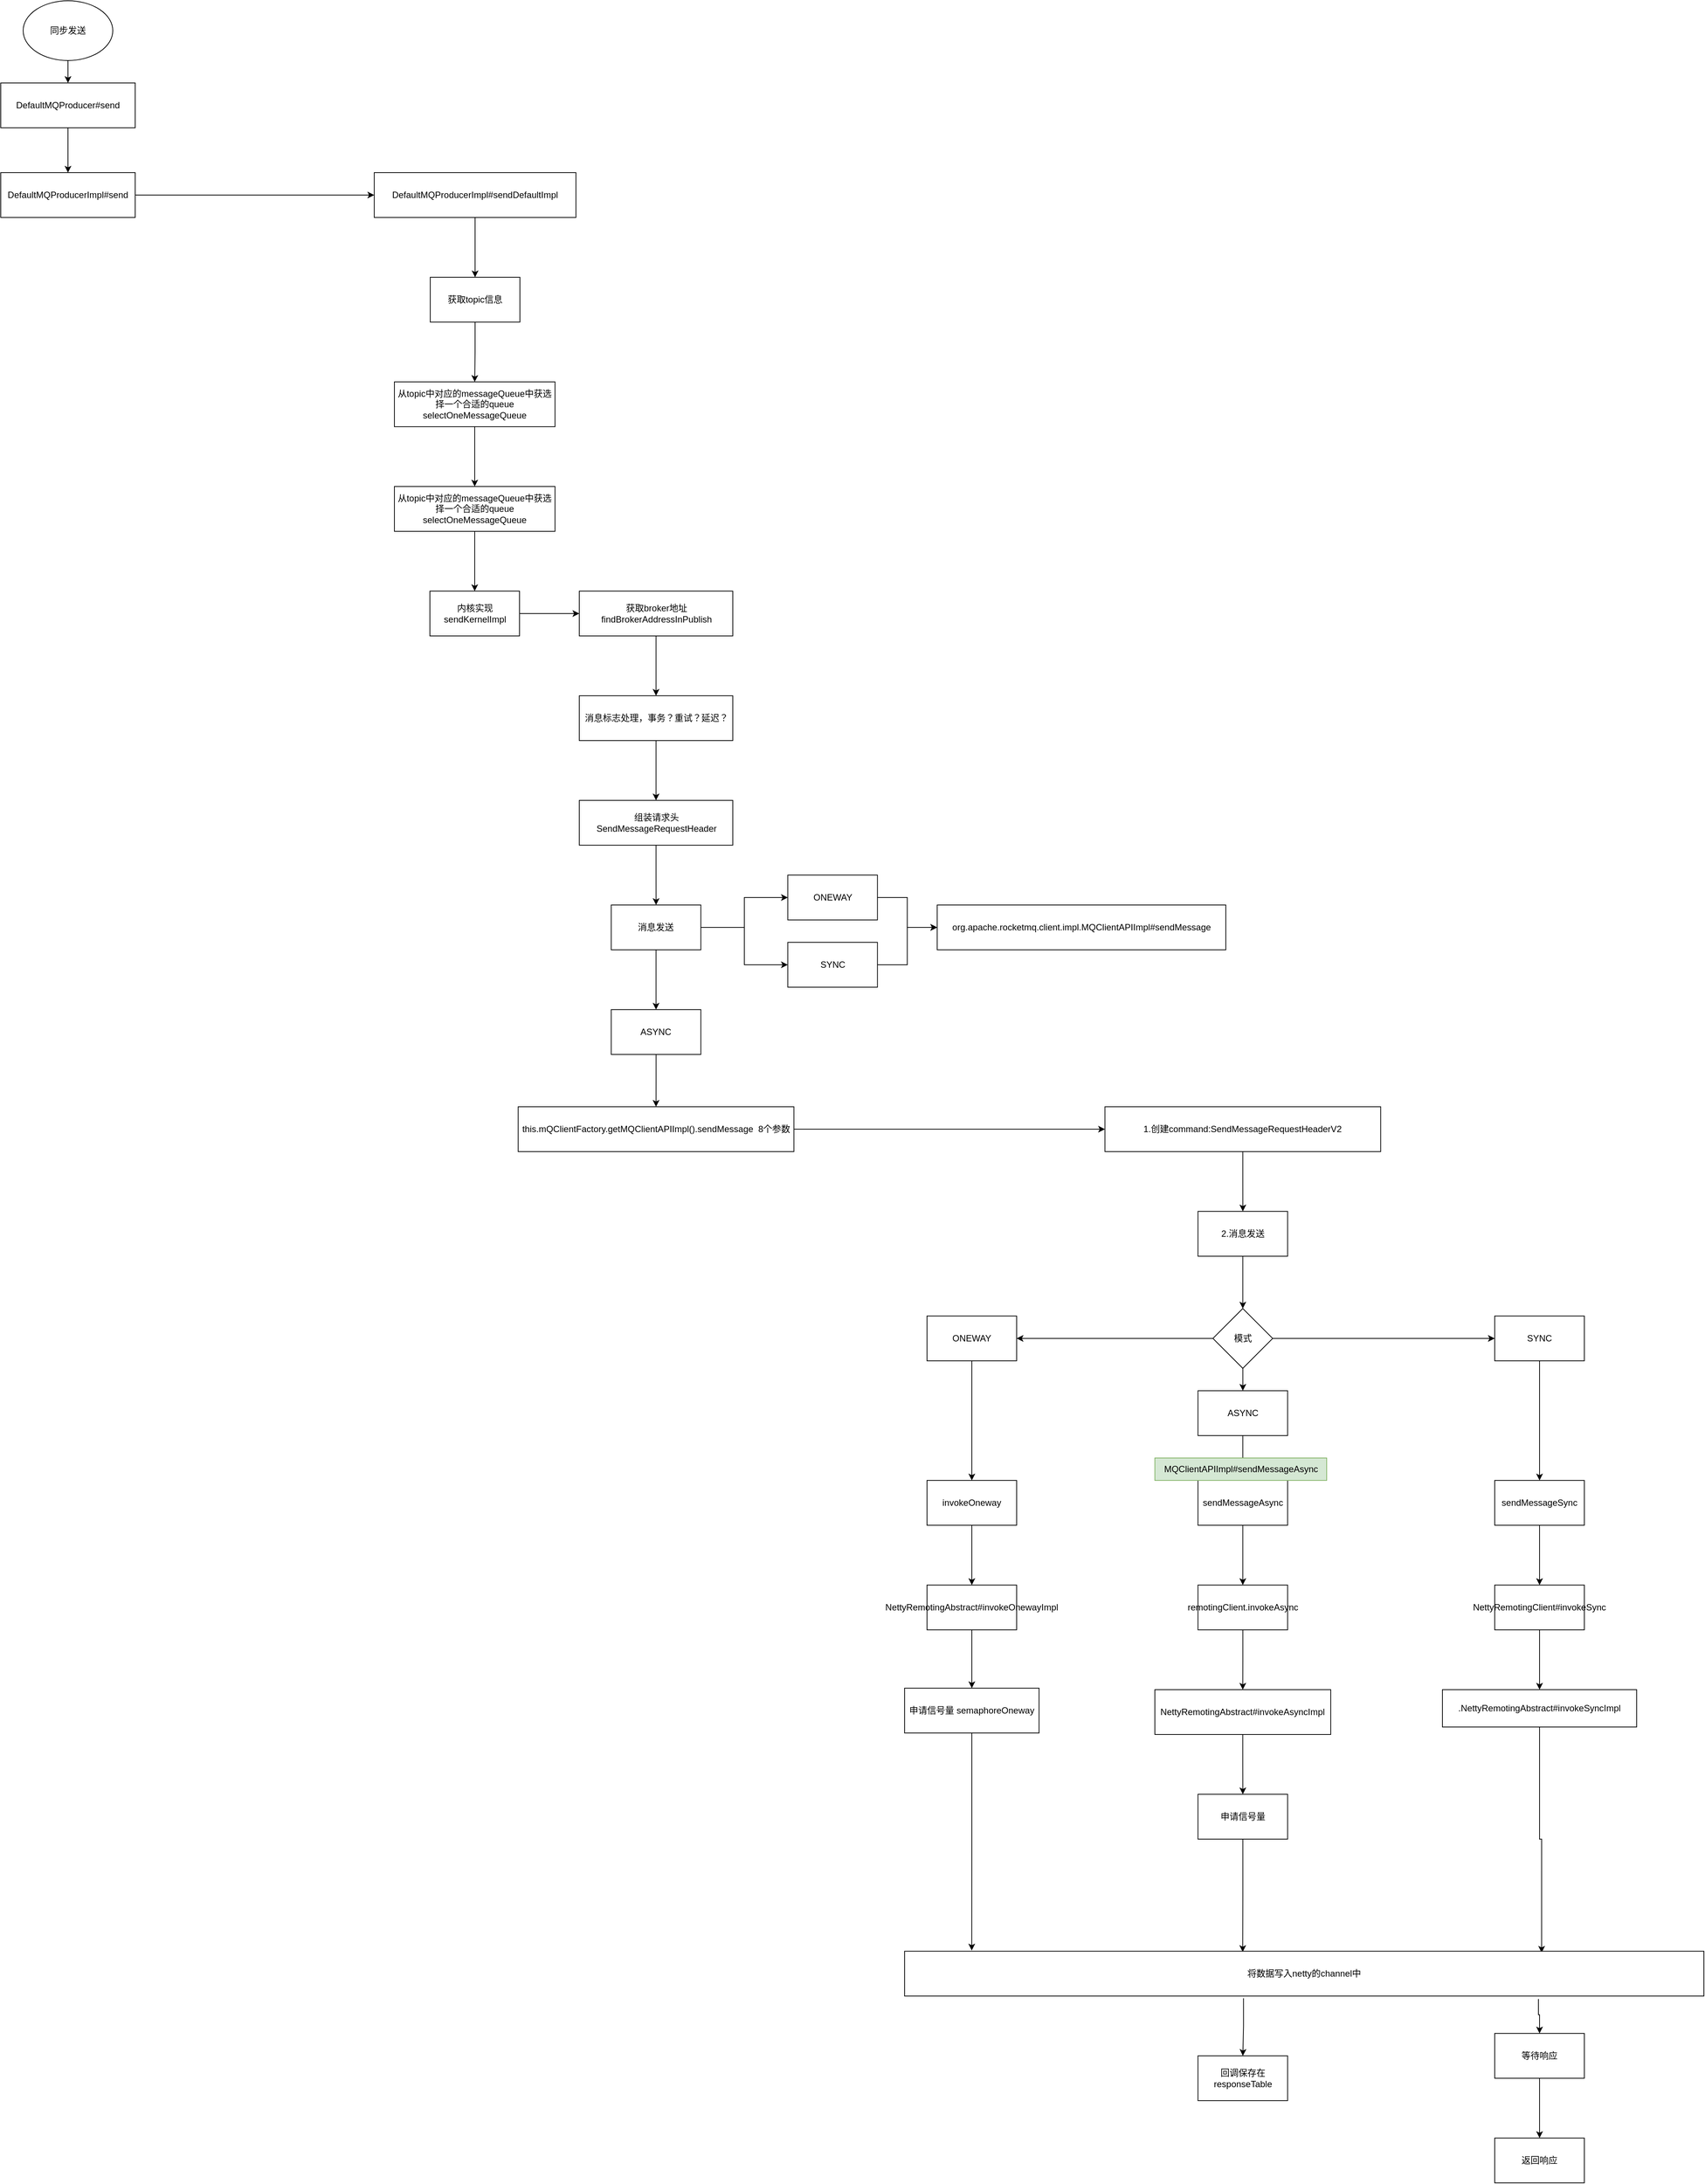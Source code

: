 <mxfile version="22.1.21" type="device">
  <diagram name="第 1 页" id="RjFs4FHUPHLiOyL0ZAF_">
    <mxGraphModel dx="1434" dy="844" grid="1" gridSize="10" guides="1" tooltips="1" connect="1" arrows="1" fold="1" page="1" pageScale="1" pageWidth="827" pageHeight="1169" math="0" shadow="0">
      <root>
        <mxCell id="0" />
        <mxCell id="1" parent="0" />
        <mxCell id="KEK-sTngG19rM-lHNqfz-2" value="" style="edgeStyle=orthogonalEdgeStyle;rounded=0;orthogonalLoop=1;jettySize=auto;html=1;" edge="1" parent="1" source="PM5l2Y6mUOyiycwpW1XM-1" target="KEK-sTngG19rM-lHNqfz-1">
          <mxGeometry relative="1" as="geometry" />
        </mxCell>
        <mxCell id="PM5l2Y6mUOyiycwpW1XM-1" value="DefaultMQProducer#send" style="rounded=0;whiteSpace=wrap;html=1;" parent="1" vertex="1">
          <mxGeometry x="300" y="190" width="180" height="60" as="geometry" />
        </mxCell>
        <mxCell id="KEK-sTngG19rM-lHNqfz-8" value="" style="edgeStyle=orthogonalEdgeStyle;rounded=0;orthogonalLoop=1;jettySize=auto;html=1;" edge="1" parent="1" source="KEK-sTngG19rM-lHNqfz-1" target="KEK-sTngG19rM-lHNqfz-7">
          <mxGeometry relative="1" as="geometry" />
        </mxCell>
        <mxCell id="KEK-sTngG19rM-lHNqfz-1" value="DefaultMQProducerImpl#send" style="rounded=0;whiteSpace=wrap;html=1;" vertex="1" parent="1">
          <mxGeometry x="300" y="310" width="180" height="60" as="geometry" />
        </mxCell>
        <mxCell id="KEK-sTngG19rM-lHNqfz-4" value="" style="edgeStyle=orthogonalEdgeStyle;rounded=0;orthogonalLoop=1;jettySize=auto;html=1;" edge="1" parent="1" source="KEK-sTngG19rM-lHNqfz-3" target="PM5l2Y6mUOyiycwpW1XM-1">
          <mxGeometry relative="1" as="geometry" />
        </mxCell>
        <mxCell id="KEK-sTngG19rM-lHNqfz-3" value="同步发送" style="ellipse;whiteSpace=wrap;html=1;" vertex="1" parent="1">
          <mxGeometry x="330" y="80" width="120" height="80" as="geometry" />
        </mxCell>
        <mxCell id="KEK-sTngG19rM-lHNqfz-10" value="" style="edgeStyle=orthogonalEdgeStyle;rounded=0;orthogonalLoop=1;jettySize=auto;html=1;" edge="1" parent="1" source="KEK-sTngG19rM-lHNqfz-7" target="KEK-sTngG19rM-lHNqfz-9">
          <mxGeometry relative="1" as="geometry" />
        </mxCell>
        <mxCell id="KEK-sTngG19rM-lHNqfz-7" value="DefaultMQProducerImpl#sendDefaultImpl" style="rounded=0;whiteSpace=wrap;html=1;" vertex="1" parent="1">
          <mxGeometry x="800" y="310" width="270" height="60" as="geometry" />
        </mxCell>
        <mxCell id="KEK-sTngG19rM-lHNqfz-12" value="" style="edgeStyle=orthogonalEdgeStyle;rounded=0;orthogonalLoop=1;jettySize=auto;html=1;" edge="1" parent="1" source="KEK-sTngG19rM-lHNqfz-9" target="KEK-sTngG19rM-lHNqfz-11">
          <mxGeometry relative="1" as="geometry" />
        </mxCell>
        <mxCell id="KEK-sTngG19rM-lHNqfz-9" value="获取topic信息" style="whiteSpace=wrap;html=1;rounded=0;" vertex="1" parent="1">
          <mxGeometry x="875" y="450" width="120" height="60" as="geometry" />
        </mxCell>
        <mxCell id="KEK-sTngG19rM-lHNqfz-14" value="" style="edgeStyle=orthogonalEdgeStyle;rounded=0;orthogonalLoop=1;jettySize=auto;html=1;" edge="1" parent="1" source="KEK-sTngG19rM-lHNqfz-11" target="KEK-sTngG19rM-lHNqfz-13">
          <mxGeometry relative="1" as="geometry" />
        </mxCell>
        <mxCell id="KEK-sTngG19rM-lHNqfz-11" value="从topic中对应的messageQueue中获选择一个合适的queue&lt;br&gt;selectOneMessageQueue" style="whiteSpace=wrap;html=1;rounded=0;" vertex="1" parent="1">
          <mxGeometry x="827" y="590" width="215" height="60" as="geometry" />
        </mxCell>
        <mxCell id="KEK-sTngG19rM-lHNqfz-16" value="" style="edgeStyle=orthogonalEdgeStyle;rounded=0;orthogonalLoop=1;jettySize=auto;html=1;" edge="1" parent="1" source="KEK-sTngG19rM-lHNqfz-13" target="KEK-sTngG19rM-lHNqfz-15">
          <mxGeometry relative="1" as="geometry" />
        </mxCell>
        <mxCell id="KEK-sTngG19rM-lHNqfz-13" value="从topic中对应的messageQueue中获选择一个合适的queue&lt;br&gt;selectOneMessageQueue" style="whiteSpace=wrap;html=1;rounded=0;" vertex="1" parent="1">
          <mxGeometry x="827" y="730" width="215" height="60" as="geometry" />
        </mxCell>
        <mxCell id="KEK-sTngG19rM-lHNqfz-18" value="" style="edgeStyle=orthogonalEdgeStyle;rounded=0;orthogonalLoop=1;jettySize=auto;html=1;" edge="1" parent="1" source="KEK-sTngG19rM-lHNqfz-15" target="KEK-sTngG19rM-lHNqfz-17">
          <mxGeometry relative="1" as="geometry" />
        </mxCell>
        <mxCell id="KEK-sTngG19rM-lHNqfz-15" value="内核实现&lt;br&gt;sendKernelImpl" style="whiteSpace=wrap;html=1;rounded=0;" vertex="1" parent="1">
          <mxGeometry x="874.5" y="870" width="120" height="60" as="geometry" />
        </mxCell>
        <mxCell id="KEK-sTngG19rM-lHNqfz-20" value="" style="edgeStyle=orthogonalEdgeStyle;rounded=0;orthogonalLoop=1;jettySize=auto;html=1;" edge="1" parent="1" source="KEK-sTngG19rM-lHNqfz-17" target="KEK-sTngG19rM-lHNqfz-19">
          <mxGeometry relative="1" as="geometry" />
        </mxCell>
        <mxCell id="KEK-sTngG19rM-lHNqfz-17" value="获取broker地址&lt;br&gt;findBrokerAddressInPublish" style="whiteSpace=wrap;html=1;rounded=0;" vertex="1" parent="1">
          <mxGeometry x="1074.5" y="870" width="205.5" height="60" as="geometry" />
        </mxCell>
        <mxCell id="KEK-sTngG19rM-lHNqfz-22" value="" style="edgeStyle=orthogonalEdgeStyle;rounded=0;orthogonalLoop=1;jettySize=auto;html=1;" edge="1" parent="1" source="KEK-sTngG19rM-lHNqfz-19" target="KEK-sTngG19rM-lHNqfz-21">
          <mxGeometry relative="1" as="geometry" />
        </mxCell>
        <mxCell id="KEK-sTngG19rM-lHNqfz-19" value="消息标志处理，事务？重试？延迟？" style="whiteSpace=wrap;html=1;rounded=0;" vertex="1" parent="1">
          <mxGeometry x="1074.5" y="1010" width="205.5" height="60" as="geometry" />
        </mxCell>
        <mxCell id="KEK-sTngG19rM-lHNqfz-24" value="" style="edgeStyle=orthogonalEdgeStyle;rounded=0;orthogonalLoop=1;jettySize=auto;html=1;" edge="1" parent="1" source="KEK-sTngG19rM-lHNqfz-21" target="KEK-sTngG19rM-lHNqfz-23">
          <mxGeometry relative="1" as="geometry" />
        </mxCell>
        <mxCell id="KEK-sTngG19rM-lHNqfz-21" value="组装请求头&lt;br&gt;SendMessageRequestHeader" style="whiteSpace=wrap;html=1;rounded=0;" vertex="1" parent="1">
          <mxGeometry x="1074.5" y="1150" width="205.5" height="60" as="geometry" />
        </mxCell>
        <mxCell id="KEK-sTngG19rM-lHNqfz-26" value="" style="edgeStyle=orthogonalEdgeStyle;rounded=0;orthogonalLoop=1;jettySize=auto;html=1;" edge="1" parent="1" source="KEK-sTngG19rM-lHNqfz-23" target="KEK-sTngG19rM-lHNqfz-25">
          <mxGeometry relative="1" as="geometry" />
        </mxCell>
        <mxCell id="KEK-sTngG19rM-lHNqfz-28" value="" style="edgeStyle=orthogonalEdgeStyle;rounded=0;orthogonalLoop=1;jettySize=auto;html=1;" edge="1" parent="1" source="KEK-sTngG19rM-lHNqfz-23" target="KEK-sTngG19rM-lHNqfz-27">
          <mxGeometry relative="1" as="geometry" />
        </mxCell>
        <mxCell id="KEK-sTngG19rM-lHNqfz-32" value="" style="edgeStyle=orthogonalEdgeStyle;rounded=0;orthogonalLoop=1;jettySize=auto;html=1;" edge="1" parent="1" source="KEK-sTngG19rM-lHNqfz-23" target="KEK-sTngG19rM-lHNqfz-31">
          <mxGeometry relative="1" as="geometry" />
        </mxCell>
        <mxCell id="KEK-sTngG19rM-lHNqfz-23" value="消息发送" style="whiteSpace=wrap;html=1;rounded=0;" vertex="1" parent="1">
          <mxGeometry x="1117.25" y="1290" width="120" height="60" as="geometry" />
        </mxCell>
        <mxCell id="KEK-sTngG19rM-lHNqfz-30" value="" style="edgeStyle=orthogonalEdgeStyle;rounded=0;orthogonalLoop=1;jettySize=auto;html=1;" edge="1" parent="1" source="KEK-sTngG19rM-lHNqfz-25" target="KEK-sTngG19rM-lHNqfz-29">
          <mxGeometry relative="1" as="geometry" />
        </mxCell>
        <mxCell id="KEK-sTngG19rM-lHNqfz-25" value="ASYNC" style="whiteSpace=wrap;html=1;rounded=0;" vertex="1" parent="1">
          <mxGeometry x="1117.25" y="1430" width="120" height="60" as="geometry" />
        </mxCell>
        <mxCell id="KEK-sTngG19rM-lHNqfz-34" value="" style="edgeStyle=orthogonalEdgeStyle;rounded=0;orthogonalLoop=1;jettySize=auto;html=1;" edge="1" parent="1" source="KEK-sTngG19rM-lHNqfz-27" target="KEK-sTngG19rM-lHNqfz-33">
          <mxGeometry relative="1" as="geometry" />
        </mxCell>
        <mxCell id="KEK-sTngG19rM-lHNqfz-27" value="ONEWAY" style="whiteSpace=wrap;html=1;rounded=0;" vertex="1" parent="1">
          <mxGeometry x="1353.63" y="1250" width="120" height="60" as="geometry" />
        </mxCell>
        <mxCell id="KEK-sTngG19rM-lHNqfz-37" value="" style="edgeStyle=orthogonalEdgeStyle;rounded=0;orthogonalLoop=1;jettySize=auto;html=1;exitX=1;exitY=0.5;exitDx=0;exitDy=0;" edge="1" parent="1" source="KEK-sTngG19rM-lHNqfz-29" target="KEK-sTngG19rM-lHNqfz-36">
          <mxGeometry relative="1" as="geometry">
            <mxPoint x="1660" y="1590" as="sourcePoint" />
          </mxGeometry>
        </mxCell>
        <mxCell id="KEK-sTngG19rM-lHNqfz-29" value="this.mQClientFactory.getMQClientAPIImpl().sendMessage&amp;nbsp; 8个参数" style="whiteSpace=wrap;html=1;rounded=0;" vertex="1" parent="1">
          <mxGeometry x="992.69" y="1560" width="369.12" height="60" as="geometry" />
        </mxCell>
        <mxCell id="KEK-sTngG19rM-lHNqfz-35" style="edgeStyle=orthogonalEdgeStyle;rounded=0;orthogonalLoop=1;jettySize=auto;html=1;entryX=0;entryY=0.5;entryDx=0;entryDy=0;" edge="1" parent="1" source="KEK-sTngG19rM-lHNqfz-31" target="KEK-sTngG19rM-lHNqfz-33">
          <mxGeometry relative="1" as="geometry" />
        </mxCell>
        <mxCell id="KEK-sTngG19rM-lHNqfz-31" value="SYNC" style="whiteSpace=wrap;html=1;rounded=0;" vertex="1" parent="1">
          <mxGeometry x="1353.63" y="1340" width="120" height="60" as="geometry" />
        </mxCell>
        <mxCell id="KEK-sTngG19rM-lHNqfz-33" value="org.apache.rocketmq.client.impl.MQClientAPIImpl#sendMessage" style="whiteSpace=wrap;html=1;rounded=0;" vertex="1" parent="1">
          <mxGeometry x="1553.63" y="1290" width="386.37" height="60" as="geometry" />
        </mxCell>
        <mxCell id="KEK-sTngG19rM-lHNqfz-39" value="" style="edgeStyle=orthogonalEdgeStyle;rounded=0;orthogonalLoop=1;jettySize=auto;html=1;" edge="1" parent="1" source="KEK-sTngG19rM-lHNqfz-36" target="KEK-sTngG19rM-lHNqfz-38">
          <mxGeometry relative="1" as="geometry" />
        </mxCell>
        <mxCell id="KEK-sTngG19rM-lHNqfz-36" value="1.创建command:SendMessageRequestHeaderV2" style="whiteSpace=wrap;html=1;rounded=0;" vertex="1" parent="1">
          <mxGeometry x="1778.19" y="1560" width="369.12" height="60" as="geometry" />
        </mxCell>
        <mxCell id="KEK-sTngG19rM-lHNqfz-41" value="" style="edgeStyle=orthogonalEdgeStyle;rounded=0;orthogonalLoop=1;jettySize=auto;html=1;" edge="1" parent="1" source="KEK-sTngG19rM-lHNqfz-38" target="KEK-sTngG19rM-lHNqfz-40">
          <mxGeometry relative="1" as="geometry" />
        </mxCell>
        <mxCell id="KEK-sTngG19rM-lHNqfz-38" value="2.消息发送" style="whiteSpace=wrap;html=1;rounded=0;" vertex="1" parent="1">
          <mxGeometry x="1902.75" y="1700" width="120" height="60" as="geometry" />
        </mxCell>
        <mxCell id="KEK-sTngG19rM-lHNqfz-43" value="" style="edgeStyle=orthogonalEdgeStyle;rounded=0;orthogonalLoop=1;jettySize=auto;html=1;" edge="1" parent="1" source="KEK-sTngG19rM-lHNqfz-40" target="KEK-sTngG19rM-lHNqfz-42">
          <mxGeometry relative="1" as="geometry" />
        </mxCell>
        <mxCell id="KEK-sTngG19rM-lHNqfz-47" value="" style="edgeStyle=orthogonalEdgeStyle;rounded=0;orthogonalLoop=1;jettySize=auto;html=1;" edge="1" parent="1" source="KEK-sTngG19rM-lHNqfz-40" target="KEK-sTngG19rM-lHNqfz-46">
          <mxGeometry relative="1" as="geometry" />
        </mxCell>
        <mxCell id="KEK-sTngG19rM-lHNqfz-49" value="" style="edgeStyle=orthogonalEdgeStyle;rounded=0;orthogonalLoop=1;jettySize=auto;html=1;" edge="1" parent="1" source="KEK-sTngG19rM-lHNqfz-40" target="KEK-sTngG19rM-lHNqfz-48">
          <mxGeometry relative="1" as="geometry" />
        </mxCell>
        <mxCell id="KEK-sTngG19rM-lHNqfz-40" value="模式" style="rhombus;whiteSpace=wrap;html=1;rounded=0;" vertex="1" parent="1">
          <mxGeometry x="1922.75" y="1830" width="80" height="80" as="geometry" />
        </mxCell>
        <mxCell id="KEK-sTngG19rM-lHNqfz-45" value="" style="edgeStyle=orthogonalEdgeStyle;rounded=0;orthogonalLoop=1;jettySize=auto;html=1;" edge="1" parent="1" source="KEK-sTngG19rM-lHNqfz-42" target="KEK-sTngG19rM-lHNqfz-44">
          <mxGeometry relative="1" as="geometry" />
        </mxCell>
        <mxCell id="KEK-sTngG19rM-lHNqfz-42" value="ONEWAY" style="whiteSpace=wrap;html=1;rounded=0;" vertex="1" parent="1">
          <mxGeometry x="1540" y="1840" width="120" height="60" as="geometry" />
        </mxCell>
        <mxCell id="KEK-sTngG19rM-lHNqfz-66" value="" style="edgeStyle=orthogonalEdgeStyle;rounded=0;orthogonalLoop=1;jettySize=auto;html=1;" edge="1" parent="1" source="KEK-sTngG19rM-lHNqfz-44" target="KEK-sTngG19rM-lHNqfz-65">
          <mxGeometry relative="1" as="geometry" />
        </mxCell>
        <mxCell id="KEK-sTngG19rM-lHNqfz-44" value="invokeOneway" style="whiteSpace=wrap;html=1;rounded=0;" vertex="1" parent="1">
          <mxGeometry x="1540" y="2060" width="120" height="60" as="geometry" />
        </mxCell>
        <mxCell id="KEK-sTngG19rM-lHNqfz-53" value="" style="edgeStyle=orthogonalEdgeStyle;rounded=0;orthogonalLoop=1;jettySize=auto;html=1;" edge="1" parent="1" source="KEK-sTngG19rM-lHNqfz-46" target="KEK-sTngG19rM-lHNqfz-52">
          <mxGeometry relative="1" as="geometry" />
        </mxCell>
        <mxCell id="KEK-sTngG19rM-lHNqfz-46" value="ASYNC" style="whiteSpace=wrap;html=1;rounded=0;" vertex="1" parent="1">
          <mxGeometry x="1902.75" y="1940" width="120" height="60" as="geometry" />
        </mxCell>
        <mxCell id="KEK-sTngG19rM-lHNqfz-51" value="" style="edgeStyle=orthogonalEdgeStyle;rounded=0;orthogonalLoop=1;jettySize=auto;html=1;" edge="1" parent="1" source="KEK-sTngG19rM-lHNqfz-48" target="KEK-sTngG19rM-lHNqfz-50">
          <mxGeometry relative="1" as="geometry" />
        </mxCell>
        <mxCell id="KEK-sTngG19rM-lHNqfz-48" value="SYNC" style="whiteSpace=wrap;html=1;rounded=0;" vertex="1" parent="1">
          <mxGeometry x="2300" y="1840" width="120" height="60" as="geometry" />
        </mxCell>
        <mxCell id="KEK-sTngG19rM-lHNqfz-72" value="" style="edgeStyle=orthogonalEdgeStyle;rounded=0;orthogonalLoop=1;jettySize=auto;html=1;" edge="1" parent="1" source="KEK-sTngG19rM-lHNqfz-50" target="KEK-sTngG19rM-lHNqfz-71">
          <mxGeometry relative="1" as="geometry" />
        </mxCell>
        <mxCell id="KEK-sTngG19rM-lHNqfz-50" value="sendMessageSync" style="whiteSpace=wrap;html=1;rounded=0;" vertex="1" parent="1">
          <mxGeometry x="2300" y="2060" width="120" height="60" as="geometry" />
        </mxCell>
        <mxCell id="KEK-sTngG19rM-lHNqfz-56" value="" style="edgeStyle=orthogonalEdgeStyle;rounded=0;orthogonalLoop=1;jettySize=auto;html=1;" edge="1" parent="1" source="KEK-sTngG19rM-lHNqfz-52" target="KEK-sTngG19rM-lHNqfz-55">
          <mxGeometry relative="1" as="geometry" />
        </mxCell>
        <mxCell id="KEK-sTngG19rM-lHNqfz-52" value="sendMessageAsync" style="whiteSpace=wrap;html=1;rounded=0;" vertex="1" parent="1">
          <mxGeometry x="1902.75" y="2060" width="120" height="60" as="geometry" />
        </mxCell>
        <mxCell id="KEK-sTngG19rM-lHNqfz-54" value="MQClientAPIImpl#sendMessageAsync" style="text;html=1;align=center;verticalAlign=middle;resizable=0;points=[];autosize=1;strokeColor=#82b366;fillColor=#d5e8d4;" vertex="1" parent="1">
          <mxGeometry x="1845.03" y="2030" width="230" height="30" as="geometry" />
        </mxCell>
        <mxCell id="KEK-sTngG19rM-lHNqfz-58" value="" style="edgeStyle=orthogonalEdgeStyle;rounded=0;orthogonalLoop=1;jettySize=auto;html=1;" edge="1" parent="1" source="KEK-sTngG19rM-lHNqfz-55" target="KEK-sTngG19rM-lHNqfz-57">
          <mxGeometry relative="1" as="geometry" />
        </mxCell>
        <mxCell id="KEK-sTngG19rM-lHNqfz-55" value="remotingClient.invokeAsync" style="whiteSpace=wrap;html=1;rounded=0;" vertex="1" parent="1">
          <mxGeometry x="1902.75" y="2200" width="120" height="60" as="geometry" />
        </mxCell>
        <mxCell id="KEK-sTngG19rM-lHNqfz-60" value="" style="edgeStyle=orthogonalEdgeStyle;rounded=0;orthogonalLoop=1;jettySize=auto;html=1;" edge="1" parent="1" source="KEK-sTngG19rM-lHNqfz-57" target="KEK-sTngG19rM-lHNqfz-59">
          <mxGeometry relative="1" as="geometry" />
        </mxCell>
        <mxCell id="KEK-sTngG19rM-lHNqfz-57" value="NettyRemotingAbstract#invokeAsyncImpl" style="whiteSpace=wrap;html=1;rounded=0;" vertex="1" parent="1">
          <mxGeometry x="1845.03" y="2340" width="235.44" height="60" as="geometry" />
        </mxCell>
        <mxCell id="KEK-sTngG19rM-lHNqfz-62" value="" style="edgeStyle=orthogonalEdgeStyle;rounded=0;orthogonalLoop=1;jettySize=auto;html=1;entryX=0.423;entryY=0.017;entryDx=0;entryDy=0;entryPerimeter=0;" edge="1" parent="1" source="KEK-sTngG19rM-lHNqfz-59" target="KEK-sTngG19rM-lHNqfz-81">
          <mxGeometry relative="1" as="geometry">
            <mxPoint x="1962.75" y="2620" as="targetPoint" />
          </mxGeometry>
        </mxCell>
        <mxCell id="KEK-sTngG19rM-lHNqfz-59" value="申请信号量" style="whiteSpace=wrap;html=1;rounded=0;" vertex="1" parent="1">
          <mxGeometry x="1902.75" y="2480" width="120" height="60" as="geometry" />
        </mxCell>
        <mxCell id="KEK-sTngG19rM-lHNqfz-63" value="回调保存在responseTable" style="whiteSpace=wrap;html=1;rounded=0;" vertex="1" parent="1">
          <mxGeometry x="1902.75" y="2830" width="120" height="60" as="geometry" />
        </mxCell>
        <mxCell id="KEK-sTngG19rM-lHNqfz-68" value="" style="edgeStyle=orthogonalEdgeStyle;rounded=0;orthogonalLoop=1;jettySize=auto;html=1;" edge="1" parent="1" source="KEK-sTngG19rM-lHNqfz-65" target="KEK-sTngG19rM-lHNqfz-67">
          <mxGeometry relative="1" as="geometry" />
        </mxCell>
        <mxCell id="KEK-sTngG19rM-lHNqfz-65" value="NettyRemotingAbstract#invokeOnewayImpl" style="whiteSpace=wrap;html=1;rounded=0;" vertex="1" parent="1">
          <mxGeometry x="1540" y="2200" width="120" height="60" as="geometry" />
        </mxCell>
        <mxCell id="KEK-sTngG19rM-lHNqfz-70" value="" style="edgeStyle=orthogonalEdgeStyle;rounded=0;orthogonalLoop=1;jettySize=auto;html=1;entryX=0.084;entryY=-0.017;entryDx=0;entryDy=0;entryPerimeter=0;" edge="1" parent="1" source="KEK-sTngG19rM-lHNqfz-67" target="KEK-sTngG19rM-lHNqfz-81">
          <mxGeometry relative="1" as="geometry">
            <mxPoint x="1600" y="2478" as="targetPoint" />
          </mxGeometry>
        </mxCell>
        <mxCell id="KEK-sTngG19rM-lHNqfz-67" value="申请信号量&amp;nbsp;semaphoreOneway" style="whiteSpace=wrap;html=1;rounded=0;" vertex="1" parent="1">
          <mxGeometry x="1510" y="2338" width="180" height="60" as="geometry" />
        </mxCell>
        <mxCell id="KEK-sTngG19rM-lHNqfz-74" value="" style="edgeStyle=orthogonalEdgeStyle;rounded=0;orthogonalLoop=1;jettySize=auto;html=1;" edge="1" parent="1" source="KEK-sTngG19rM-lHNqfz-71" target="KEK-sTngG19rM-lHNqfz-73">
          <mxGeometry relative="1" as="geometry" />
        </mxCell>
        <mxCell id="KEK-sTngG19rM-lHNqfz-71" value="NettyRemotingClient#invokeSync" style="whiteSpace=wrap;html=1;rounded=0;" vertex="1" parent="1">
          <mxGeometry x="2300" y="2200" width="120" height="60" as="geometry" />
        </mxCell>
        <mxCell id="KEK-sTngG19rM-lHNqfz-76" value="" style="edgeStyle=orthogonalEdgeStyle;rounded=0;orthogonalLoop=1;jettySize=auto;html=1;entryX=0.797;entryY=0.033;entryDx=0;entryDy=0;entryPerimeter=0;" edge="1" parent="1" source="KEK-sTngG19rM-lHNqfz-73" target="KEK-sTngG19rM-lHNqfz-81">
          <mxGeometry relative="1" as="geometry">
            <mxPoint x="2360" y="2470" as="targetPoint" />
          </mxGeometry>
        </mxCell>
        <mxCell id="KEK-sTngG19rM-lHNqfz-73" value=".NettyRemotingAbstract#invokeSyncImpl" style="whiteSpace=wrap;html=1;rounded=0;" vertex="1" parent="1">
          <mxGeometry x="2230" y="2340" width="260" height="50" as="geometry" />
        </mxCell>
        <mxCell id="KEK-sTngG19rM-lHNqfz-80" value="" style="edgeStyle=orthogonalEdgeStyle;rounded=0;orthogonalLoop=1;jettySize=auto;html=1;" edge="1" parent="1" source="KEK-sTngG19rM-lHNqfz-77" target="KEK-sTngG19rM-lHNqfz-79">
          <mxGeometry relative="1" as="geometry" />
        </mxCell>
        <mxCell id="KEK-sTngG19rM-lHNqfz-77" value="等待响应" style="whiteSpace=wrap;html=1;rounded=0;" vertex="1" parent="1">
          <mxGeometry x="2300" y="2800" width="120" height="60" as="geometry" />
        </mxCell>
        <mxCell id="KEK-sTngG19rM-lHNqfz-79" value="返回响应" style="whiteSpace=wrap;html=1;rounded=0;" vertex="1" parent="1">
          <mxGeometry x="2300" y="2940" width="120" height="60" as="geometry" />
        </mxCell>
        <mxCell id="KEK-sTngG19rM-lHNqfz-83" value="" style="edgeStyle=orthogonalEdgeStyle;rounded=0;orthogonalLoop=1;jettySize=auto;html=1;exitX=0.424;exitY=1.05;exitDx=0;exitDy=0;exitPerimeter=0;" edge="1" parent="1" source="KEK-sTngG19rM-lHNqfz-81" target="KEK-sTngG19rM-lHNqfz-63">
          <mxGeometry relative="1" as="geometry" />
        </mxCell>
        <mxCell id="KEK-sTngG19rM-lHNqfz-84" style="edgeStyle=orthogonalEdgeStyle;rounded=0;orthogonalLoop=1;jettySize=auto;html=1;entryX=0.5;entryY=0;entryDx=0;entryDy=0;exitX=0.793;exitY=1.067;exitDx=0;exitDy=0;exitPerimeter=0;" edge="1" parent="1" source="KEK-sTngG19rM-lHNqfz-81" target="KEK-sTngG19rM-lHNqfz-77">
          <mxGeometry relative="1" as="geometry" />
        </mxCell>
        <mxCell id="KEK-sTngG19rM-lHNqfz-81" value="将数据写入netty的channel中" style="rounded=0;whiteSpace=wrap;html=1;" vertex="1" parent="1">
          <mxGeometry x="1510" y="2690" width="1070" height="60" as="geometry" />
        </mxCell>
      </root>
    </mxGraphModel>
  </diagram>
</mxfile>

